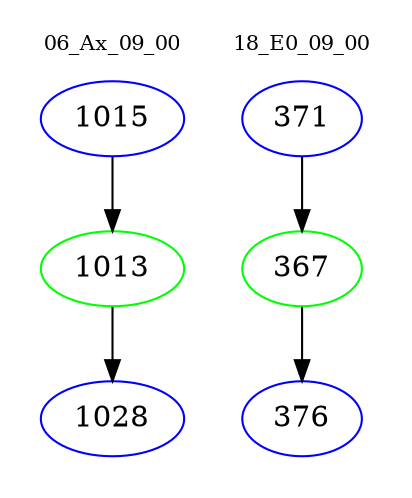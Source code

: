 digraph{
subgraph cluster_0 {
color = white
label = "06_Ax_09_00";
fontsize=10;
T0_1015 [label="1015", color="blue"]
T0_1015 -> T0_1013 [color="black"]
T0_1013 [label="1013", color="green"]
T0_1013 -> T0_1028 [color="black"]
T0_1028 [label="1028", color="blue"]
}
subgraph cluster_1 {
color = white
label = "18_E0_09_00";
fontsize=10;
T1_371 [label="371", color="blue"]
T1_371 -> T1_367 [color="black"]
T1_367 [label="367", color="green"]
T1_367 -> T1_376 [color="black"]
T1_376 [label="376", color="blue"]
}
}
